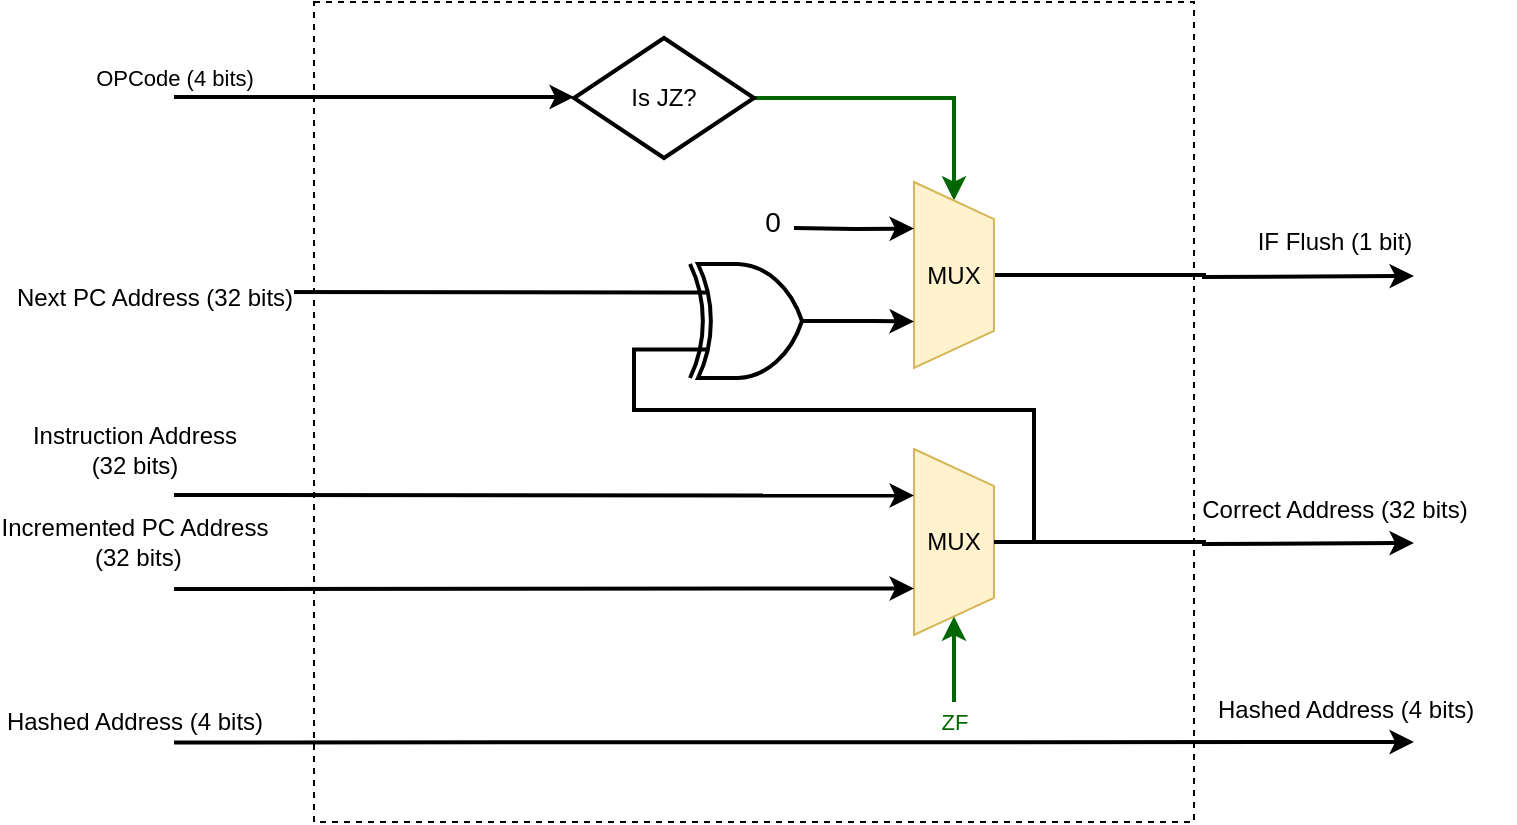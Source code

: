 <mxfile version="12.9.6" type="device"><diagram id="MhKvDV39zZP_c7fT7fyt" name="Page-1"><mxGraphModel dx="1355" dy="725" grid="1" gridSize="10" guides="1" tooltips="1" connect="1" arrows="1" fold="1" page="1" pageScale="1" pageWidth="850" pageHeight="1100" math="0" shadow="0"><root><mxCell id="0"/><mxCell id="1" parent="0"/><mxCell id="jGgEg_IdpIEuc3XKNkFe-43" style="edgeStyle=orthogonalEdgeStyle;rounded=0;jumpSize=23;orthogonalLoop=1;jettySize=auto;html=1;entryX=-0.008;entryY=0.086;entryDx=0;entryDy=0;strokeWidth=1;entryPerimeter=0;" parent="1" edge="1"><mxGeometry relative="1" as="geometry"><mxPoint x="385" y="240" as="sourcePoint"/><Array as="points"><mxPoint x="410" y="240"/><mxPoint x="410" y="209"/></Array></mxGeometry></mxCell><mxCell id="jGgEg_IdpIEuc3XKNkFe-45" value="&lt;font style=&quot;font-size: 9px&quot;&gt;2 bits&lt;/font&gt;" style="text;html=1;align=center;verticalAlign=middle;resizable=0;points=[];labelBackgroundColor=#ffffff;" parent="jGgEg_IdpIEuc3XKNkFe-43" vertex="1" connectable="0"><mxGeometry x="0.03" y="-2" relative="1" as="geometry"><mxPoint x="-13" y="19.4" as="offset"/></mxGeometry></mxCell><mxCell id="ViUtXAQ8s-PWACBubXgY-1" value="" style="rounded=0;whiteSpace=wrap;html=1;dashed=1;strokeWidth=1;fillColor=none;" vertex="1" parent="1"><mxGeometry x="160" y="140" width="440" height="410" as="geometry"/></mxCell><mxCell id="ViUtXAQ8s-PWACBubXgY-34" value="&lt;font style=&quot;font-size: 12px&quot;&gt;IF Flush (1 bit)&lt;/font&gt;" style="edgeStyle=orthogonalEdgeStyle;rounded=0;orthogonalLoop=1;jettySize=auto;html=1;exitX=0.5;exitY=0;exitDx=0;exitDy=0;endArrow=classic;endFill=1;strokeWidth=2;" edge="1" parent="1" source="ViUtXAQ8s-PWACBubXgY-8"><mxGeometry x="0.62" y="17" relative="1" as="geometry"><mxPoint x="710" y="277" as="targetPoint"/><mxPoint as="offset"/></mxGeometry></mxCell><mxCell id="ViUtXAQ8s-PWACBubXgY-46" style="edgeStyle=orthogonalEdgeStyle;rounded=0;orthogonalLoop=1;jettySize=auto;html=1;exitX=0;exitY=0.5;exitDx=0;exitDy=0;entryX=1;entryY=0.5;entryDx=0;entryDy=0;startArrow=classic;startFill=1;endArrow=none;endFill=0;strokeColor=#006600;strokeWidth=2;" edge="1" parent="1" source="ViUtXAQ8s-PWACBubXgY-8" target="ViUtXAQ8s-PWACBubXgY-18"><mxGeometry relative="1" as="geometry"><Array as="points"><mxPoint x="480" y="188"/></Array></mxGeometry></mxCell><mxCell id="ViUtXAQ8s-PWACBubXgY-8" value="&lt;font style=&quot;font-size: 12px&quot;&gt;MUX&lt;/font&gt;" style="shape=trapezoid;perimeter=trapezoidPerimeter;whiteSpace=wrap;html=1;direction=south;fillColor=#fff2cc;strokeColor=#d6b656;" vertex="1" parent="1"><mxGeometry x="460" y="230" width="40" height="93" as="geometry"/></mxCell><mxCell id="ViUtXAQ8s-PWACBubXgY-15" value="OPCode (4 bits)" style="endArrow=classic;html=1;strokeWidth=2;entryX=0;entryY=0.5;entryDx=0;entryDy=0;" edge="1" parent="1"><mxGeometry x="-1" y="10" width="50" height="50" relative="1" as="geometry"><mxPoint x="90" y="187.5" as="sourcePoint"/><mxPoint x="290" y="187.5" as="targetPoint"/><mxPoint as="offset"/></mxGeometry></mxCell><mxCell id="ViUtXAQ8s-PWACBubXgY-18" value="Is JZ?" style="rhombus;whiteSpace=wrap;html=1;strokeWidth=2;" vertex="1" parent="1"><mxGeometry x="290" y="158" width="90" height="60" as="geometry"/></mxCell><mxCell id="ViUtXAQ8s-PWACBubXgY-26" value="&lt;font style=&quot;font-size: 12px&quot;&gt;Correct Address (32 bits)&lt;/font&gt;" style="edgeStyle=orthogonalEdgeStyle;rounded=0;orthogonalLoop=1;jettySize=auto;html=1;exitX=0.5;exitY=0;exitDx=0;exitDy=0;strokeWidth=2;" edge="1" parent="1" source="ViUtXAQ8s-PWACBubXgY-19"><mxGeometry x="0.62" y="17" relative="1" as="geometry"><mxPoint x="710" y="410.5" as="targetPoint"/><mxPoint as="offset"/></mxGeometry></mxCell><mxCell id="ViUtXAQ8s-PWACBubXgY-19" value="&lt;font style=&quot;font-size: 12px&quot;&gt;MUX&lt;/font&gt;" style="shape=trapezoid;perimeter=trapezoidPerimeter;whiteSpace=wrap;html=1;direction=south;fillColor=#fff2cc;strokeColor=#d6b656;" vertex="1" parent="1"><mxGeometry x="460" y="363.5" width="40" height="93" as="geometry"/></mxCell><mxCell id="ViUtXAQ8s-PWACBubXgY-22" value="&lt;font style=&quot;font-size: 12px&quot;&gt;Instruction Address &lt;br&gt;(32 bits)&lt;/font&gt;" style="endArrow=classic;html=1;strokeWidth=2;entryX=0.25;entryY=1;entryDx=0;entryDy=0;" edge="1" parent="1" target="ViUtXAQ8s-PWACBubXgY-19"><mxGeometry x="-1" y="30" width="50" height="50" relative="1" as="geometry"><mxPoint x="90" y="386.5" as="sourcePoint"/><mxPoint x="400" y="403.5" as="targetPoint"/><mxPoint x="-20" y="7" as="offset"/></mxGeometry></mxCell><mxCell id="ViUtXAQ8s-PWACBubXgY-24" value="&lt;font style=&quot;font-size: 12px&quot;&gt;Incremented PC Address&lt;br&gt;&amp;nbsp;(32 bits)&lt;/font&gt;" style="endArrow=classic;html=1;strokeWidth=2;entryX=0.75;entryY=1;entryDx=0;entryDy=0;" edge="1" parent="1" target="ViUtXAQ8s-PWACBubXgY-19"><mxGeometry x="-1" y="31" width="50" height="50" relative="1" as="geometry"><mxPoint x="90" y="433.5" as="sourcePoint"/><mxPoint x="150" y="463.5" as="targetPoint"/><mxPoint x="-20" y="7" as="offset"/></mxGeometry></mxCell><mxCell id="ViUtXAQ8s-PWACBubXgY-25" value="&lt;span style=&quot;font-size: 12px&quot;&gt;Hashed Address (4 bits)&lt;/span&gt;" style="endArrow=classic;html=1;strokeWidth=2;" edge="1" parent="1"><mxGeometry x="-1" y="22" width="50" height="50" relative="1" as="geometry"><mxPoint x="90" y="510.25" as="sourcePoint"/><mxPoint x="710" y="510" as="targetPoint"/><mxPoint x="-20" y="12" as="offset"/></mxGeometry></mxCell><mxCell id="ViUtXAQ8s-PWACBubXgY-27" value="Hashed Address (4 bits)" style="text;html=1;" vertex="1" parent="1"><mxGeometry x="610" y="480" width="150" height="30" as="geometry"/></mxCell><mxCell id="ViUtXAQ8s-PWACBubXgY-30" style="edgeStyle=orthogonalEdgeStyle;rounded=0;orthogonalLoop=1;jettySize=auto;html=1;exitX=1;exitY=0.5;exitDx=0;exitDy=0;exitPerimeter=0;entryX=0.75;entryY=1;entryDx=0;entryDy=0;endArrow=classic;endFill=1;strokeWidth=2;" edge="1" parent="1" source="ViUtXAQ8s-PWACBubXgY-28" target="ViUtXAQ8s-PWACBubXgY-8"><mxGeometry relative="1" as="geometry"/></mxCell><mxCell id="ViUtXAQ8s-PWACBubXgY-48" style="edgeStyle=orthogonalEdgeStyle;rounded=0;orthogonalLoop=1;jettySize=auto;html=1;exitX=0;exitY=0.75;exitDx=0;exitDy=0;exitPerimeter=0;entryX=0.5;entryY=0;entryDx=0;entryDy=0;startArrow=none;startFill=0;endArrow=none;endFill=0;strokeColor=#000000;strokeWidth=2;" edge="1" parent="1" source="ViUtXAQ8s-PWACBubXgY-28" target="ViUtXAQ8s-PWACBubXgY-19"><mxGeometry relative="1" as="geometry"><Array as="points"><mxPoint x="320" y="314"/><mxPoint x="320" y="344"/><mxPoint x="520" y="344"/><mxPoint x="520" y="410"/></Array></mxGeometry></mxCell><mxCell id="ViUtXAQ8s-PWACBubXgY-28" value="" style="verticalLabelPosition=bottom;shadow=0;dashed=0;align=center;html=1;verticalAlign=top;shape=mxgraph.electrical.logic_gates.logic_gate;operation=xor;strokeWidth=2;" vertex="1" parent="1"><mxGeometry x="340" y="271" width="80" height="57" as="geometry"/></mxCell><mxCell id="ViUtXAQ8s-PWACBubXgY-31" value="&lt;font style=&quot;font-size: 12px&quot;&gt;Next PC Address (32 bits)&lt;/font&gt;" style="edgeStyle=orthogonalEdgeStyle;rounded=0;orthogonalLoop=1;jettySize=auto;html=1;exitX=0;exitY=0.25;exitDx=0;exitDy=0;exitPerimeter=0;strokeWidth=2;endArrow=none;endFill=0;" edge="1" parent="1" source="ViUtXAQ8s-PWACBubXgY-28"><mxGeometry x="1" y="-20" relative="1" as="geometry"><mxPoint x="90" y="285" as="targetPoint"/><mxPoint x="350" y="295.25" as="sourcePoint"/><mxPoint x="-10" y="3" as="offset"/><Array as="points"><mxPoint x="90" y="285"/></Array></mxGeometry></mxCell><mxCell id="ViUtXAQ8s-PWACBubXgY-32" value="&lt;font style=&quot;font-size: 14px&quot;&gt;0&lt;/font&gt;" style="edgeStyle=orthogonalEdgeStyle;rounded=0;orthogonalLoop=1;jettySize=auto;html=1;entryX=0.25;entryY=1;entryDx=0;entryDy=0;endArrow=classic;endFill=1;strokeWidth=2;" edge="1" parent="1" target="ViUtXAQ8s-PWACBubXgY-8"><mxGeometry x="-0.005" y="-40" relative="1" as="geometry"><mxPoint x="400" y="253" as="sourcePoint"/><mxPoint x="440" y="259.95" as="targetPoint"/><mxPoint x="-40" y="-43" as="offset"/></mxGeometry></mxCell><mxCell id="ViUtXAQ8s-PWACBubXgY-50" value="&lt;font color=&quot;#006600&quot;&gt;ZF&lt;/font&gt;" style="endArrow=classic;html=1;strokeColor=#006600;strokeWidth=2;entryX=1;entryY=0.5;entryDx=0;entryDy=0;" edge="1" parent="1" target="ViUtXAQ8s-PWACBubXgY-19"><mxGeometry x="-1" y="-10" width="50" height="50" relative="1" as="geometry"><mxPoint x="480" y="490" as="sourcePoint"/><mxPoint x="530" y="480" as="targetPoint"/><mxPoint x="-10" y="10" as="offset"/></mxGeometry></mxCell></root></mxGraphModel></diagram></mxfile>